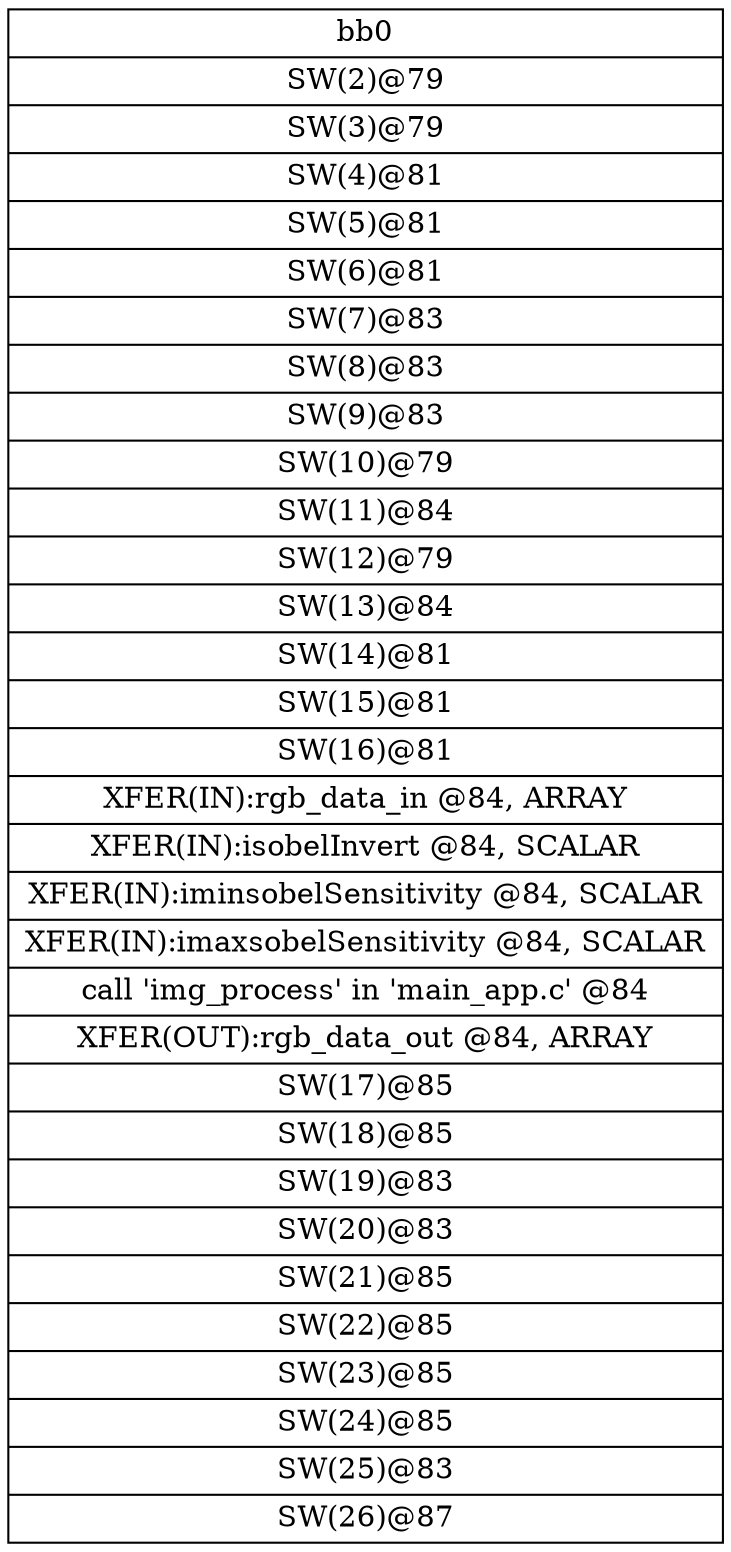 digraph CDFG {
node [shape=record];
bb0 [shape=record, label = "{bb0|<x0x3647a40>SW(2)@79\n|<x0x364a670>SW(3)@79\n|<x0x364a9a0>SW(4)@81\n|<x0x3649c90>SW(5)@81\n|<x0x364aa00>SW(6)@81\n|<x0x364ac40>SW(7)@83\n|<x0x364ae70>SW(8)@83\n|<x0x364b090>SW(9)@83\n|<x0x364b2d0>SW(10)@79\n|<x0x3647ae0>SW(11)@84\n|<x0x3647d10>SW(12)@79\n|<x0x3647f50>SW(13)@84\n|<x0x3648180>SW(14)@81\n|<x0x36483c0>SW(15)@81\n|<x0x3648600>SW(16)@81\n|<x0x364bee0>XFER(IN):rgb_data_in @84, ARRAY\n|<x0x364c0a0>XFER(IN):isobelInvert @84, SCALAR\n|<x0x364c820>XFER(IN):iminsobelSensitivity @84, SCALAR\n|<x0x364c930>XFER(IN):imaxsobelSensitivity @84, SCALAR\n|<x0x3643cf0>call 'img_process' in 'main_app.c' @84\n|<x0x364bfc0>XFER(OUT):rgb_data_out @84, ARRAY\n|<x0x3648860>SW(17)@85\n|<x0x3648a90>SW(18)@85\n|<x0x3648cb0>SW(19)@83\n|<x0x3648ef0>SW(20)@83\n|<x0x3649130>SW(21)@85\n|<x0x3649340>SW(22)@85\n|<x0x36495b0>SW(23)@85\n|<x0x36497e0>SW(24)@85\n|<x0x3649a00>SW(25)@83\n|<x0x364bbe0>SW(26)@87\n}"];
}
